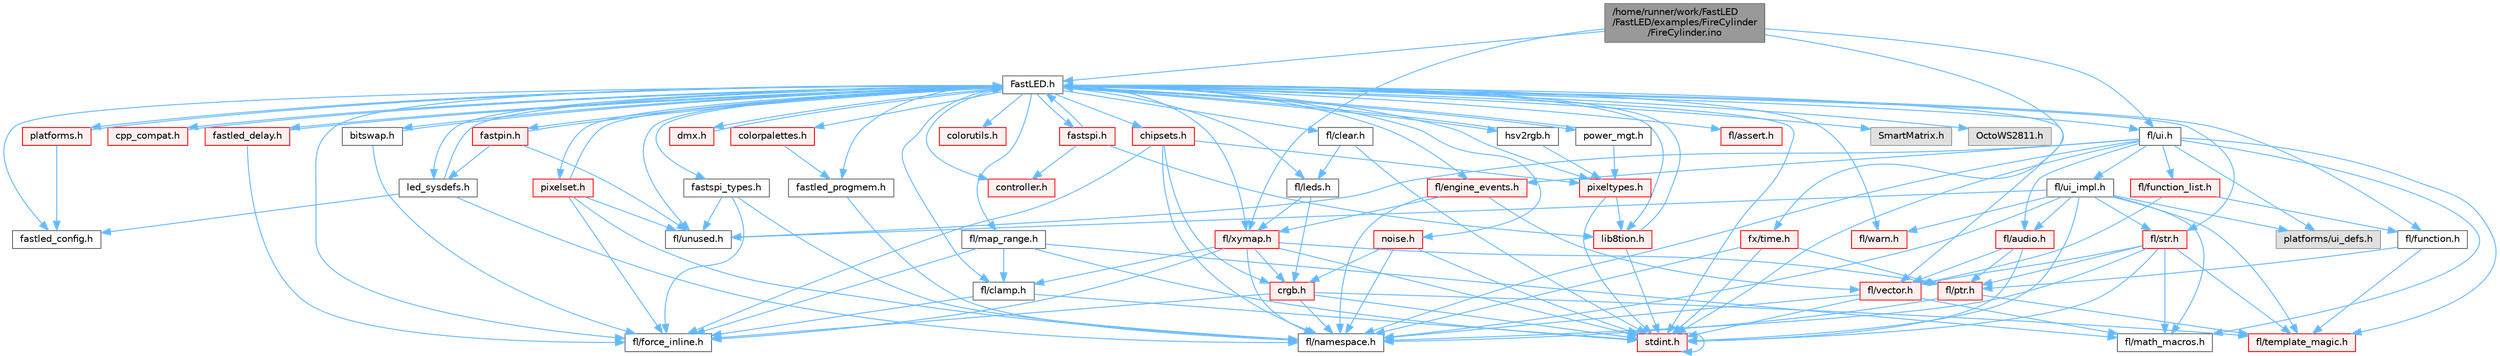 digraph "/home/runner/work/FastLED/FastLED/examples/FireCylinder/FireCylinder.ino"
{
 // INTERACTIVE_SVG=YES
 // LATEX_PDF_SIZE
  bgcolor="transparent";
  edge [fontname=Helvetica,fontsize=10,labelfontname=Helvetica,labelfontsize=10];
  node [fontname=Helvetica,fontsize=10,shape=box,height=0.2,width=0.4];
  Node1 [id="Node000001",label="/home/runner/work/FastLED\l/FastLED/examples/FireCylinder\l/FireCylinder.ino",height=0.2,width=0.4,color="gray40", fillcolor="grey60", style="filled", fontcolor="black",tooltip=" "];
  Node1 -> Node2 [id="edge1_Node000001_Node000002",color="steelblue1",style="solid",tooltip=" "];
  Node2 [id="Node000002",label="FastLED.h",height=0.2,width=0.4,color="grey40", fillcolor="white", style="filled",URL="$db/d97/_fast_l_e_d_8h.html",tooltip="central include file for FastLED, defines the CFastLED class/object"];
  Node2 -> Node3 [id="edge2_Node000002_Node000003",color="steelblue1",style="solid",tooltip=" "];
  Node3 [id="Node000003",label="stdint.h",height=0.2,width=0.4,color="red", fillcolor="#FFF0F0", style="filled",URL="$df/dd8/stdint_8h.html",tooltip=" "];
  Node3 -> Node3 [id="edge3_Node000003_Node000003",color="steelblue1",style="solid",tooltip=" "];
  Node2 -> Node5 [id="edge4_Node000002_Node000005",color="steelblue1",style="solid",tooltip=" "];
  Node5 [id="Node000005",label="SmartMatrix.h",height=0.2,width=0.4,color="grey60", fillcolor="#E0E0E0", style="filled",tooltip=" "];
  Node2 -> Node6 [id="edge5_Node000002_Node000006",color="steelblue1",style="solid",tooltip=" "];
  Node6 [id="Node000006",label="OctoWS2811.h",height=0.2,width=0.4,color="grey60", fillcolor="#E0E0E0", style="filled",tooltip=" "];
  Node2 -> Node7 [id="edge6_Node000002_Node000007",color="steelblue1",style="solid",tooltip=" "];
  Node7 [id="Node000007",label="fl/force_inline.h",height=0.2,width=0.4,color="grey40", fillcolor="white", style="filled",URL="$d4/d64/force__inline_8h.html",tooltip=" "];
  Node2 -> Node8 [id="edge7_Node000002_Node000008",color="steelblue1",style="solid",tooltip=" "];
  Node8 [id="Node000008",label="cpp_compat.h",height=0.2,width=0.4,color="red", fillcolor="#FFF0F0", style="filled",URL="$d9/d13/cpp__compat_8h.html",tooltip="Compatibility functions based on C++ version."];
  Node8 -> Node2 [id="edge8_Node000008_Node000002",color="steelblue1",style="solid",tooltip=" "];
  Node2 -> Node10 [id="edge9_Node000002_Node000010",color="steelblue1",style="solid",tooltip=" "];
  Node10 [id="Node000010",label="fastled_config.h",height=0.2,width=0.4,color="grey40", fillcolor="white", style="filled",URL="$d5/d11/fastled__config_8h.html",tooltip="Contains definitions that can be used to configure FastLED at compile time."];
  Node2 -> Node11 [id="edge10_Node000002_Node000011",color="steelblue1",style="solid",tooltip=" "];
  Node11 [id="Node000011",label="led_sysdefs.h",height=0.2,width=0.4,color="grey40", fillcolor="white", style="filled",URL="$d9/d3e/led__sysdefs_8h.html",tooltip="Determines which platform system definitions to include."];
  Node11 -> Node2 [id="edge11_Node000011_Node000002",color="steelblue1",style="solid",tooltip=" "];
  Node11 -> Node10 [id="edge12_Node000011_Node000010",color="steelblue1",style="solid",tooltip=" "];
  Node11 -> Node12 [id="edge13_Node000011_Node000012",color="steelblue1",style="solid",tooltip=" "];
  Node12 [id="Node000012",label="fl/namespace.h",height=0.2,width=0.4,color="grey40", fillcolor="white", style="filled",URL="$df/d2a/namespace_8h.html",tooltip="Implements the FastLED namespace macros."];
  Node2 -> Node13 [id="edge14_Node000002_Node000013",color="steelblue1",style="solid",tooltip=" "];
  Node13 [id="Node000013",label="fastled_delay.h",height=0.2,width=0.4,color="red", fillcolor="#FFF0F0", style="filled",URL="$d0/da8/fastled__delay_8h.html",tooltip="Utility functions and classes for managing delay cycles."];
  Node13 -> Node2 [id="edge15_Node000013_Node000002",color="steelblue1",style="solid",tooltip=" "];
  Node13 -> Node7 [id="edge16_Node000013_Node000007",color="steelblue1",style="solid",tooltip=" "];
  Node2 -> Node15 [id="edge17_Node000002_Node000015",color="steelblue1",style="solid",tooltip=" "];
  Node15 [id="Node000015",label="bitswap.h",height=0.2,width=0.4,color="grey40", fillcolor="white", style="filled",URL="$de/ded/bitswap_8h.html",tooltip="Functions for doing a rotation of bits/bytes used by parallel output."];
  Node15 -> Node2 [id="edge18_Node000015_Node000002",color="steelblue1",style="solid",tooltip=" "];
  Node15 -> Node7 [id="edge19_Node000015_Node000007",color="steelblue1",style="solid",tooltip=" "];
  Node2 -> Node16 [id="edge20_Node000002_Node000016",color="steelblue1",style="solid",tooltip=" "];
  Node16 [id="Node000016",label="controller.h",height=0.2,width=0.4,color="red", fillcolor="#FFF0F0", style="filled",URL="$d2/dd9/controller_8h.html",tooltip="deprecated: base definitions used by led controllers for writing out led data"];
  Node2 -> Node68 [id="edge21_Node000002_Node000068",color="steelblue1",style="solid",tooltip=" "];
  Node68 [id="Node000068",label="fastpin.h",height=0.2,width=0.4,color="red", fillcolor="#FFF0F0", style="filled",URL="$db/d65/fastpin_8h.html",tooltip="Class base definitions for defining fast pin access."];
  Node68 -> Node2 [id="edge22_Node000068_Node000002",color="steelblue1",style="solid",tooltip=" "];
  Node68 -> Node11 [id="edge23_Node000068_Node000011",color="steelblue1",style="solid",tooltip=" "];
  Node68 -> Node55 [id="edge24_Node000068_Node000055",color="steelblue1",style="solid",tooltip=" "];
  Node55 [id="Node000055",label="fl/unused.h",height=0.2,width=0.4,color="grey40", fillcolor="white", style="filled",URL="$d8/d4b/unused_8h.html",tooltip=" "];
  Node2 -> Node69 [id="edge25_Node000002_Node000069",color="steelblue1",style="solid",tooltip=" "];
  Node69 [id="Node000069",label="fastspi_types.h",height=0.2,width=0.4,color="grey40", fillcolor="white", style="filled",URL="$d2/ddb/fastspi__types_8h.html",tooltip="Data types and constants used by SPI interfaces."];
  Node69 -> Node7 [id="edge26_Node000069_Node000007",color="steelblue1",style="solid",tooltip=" "];
  Node69 -> Node12 [id="edge27_Node000069_Node000012",color="steelblue1",style="solid",tooltip=" "];
  Node69 -> Node55 [id="edge28_Node000069_Node000055",color="steelblue1",style="solid",tooltip=" "];
  Node2 -> Node70 [id="edge29_Node000002_Node000070",color="steelblue1",style="solid",tooltip=" "];
  Node70 [id="Node000070",label="dmx.h",height=0.2,width=0.4,color="red", fillcolor="#FFF0F0", style="filled",URL="$d3/de1/dmx_8h.html",tooltip="Defines the DMX512-based LED controllers."];
  Node70 -> Node2 [id="edge30_Node000070_Node000002",color="steelblue1",style="solid",tooltip=" "];
  Node2 -> Node73 [id="edge31_Node000002_Node000073",color="steelblue1",style="solid",tooltip=" "];
  Node73 [id="Node000073",label="platforms.h",height=0.2,width=0.4,color="red", fillcolor="#FFF0F0", style="filled",URL="$da/dc9/platforms_8h.html",tooltip="Determines which platforms headers to include."];
  Node73 -> Node2 [id="edge32_Node000073_Node000002",color="steelblue1",style="solid",tooltip=" "];
  Node73 -> Node10 [id="edge33_Node000073_Node000010",color="steelblue1",style="solid",tooltip=" "];
  Node2 -> Node75 [id="edge34_Node000002_Node000075",color="steelblue1",style="solid",tooltip=" "];
  Node75 [id="Node000075",label="fastled_progmem.h",height=0.2,width=0.4,color="grey40", fillcolor="white", style="filled",URL="$df/dab/fastled__progmem_8h.html",tooltip="Wrapper definitions to allow seamless use of PROGMEM in environments that have it."];
  Node75 -> Node12 [id="edge35_Node000075_Node000012",color="steelblue1",style="solid",tooltip=" "];
  Node2 -> Node19 [id="edge36_Node000002_Node000019",color="steelblue1",style="solid",tooltip=" "];
  Node19 [id="Node000019",label="lib8tion.h",height=0.2,width=0.4,color="red", fillcolor="#FFF0F0", style="filled",URL="$df/da5/lib8tion_8h.html",tooltip="Fast, efficient 8-bit math functions specifically designed for high-performance LED programming."];
  Node19 -> Node2 [id="edge37_Node000019_Node000002",color="steelblue1",style="solid",tooltip=" "];
  Node19 -> Node3 [id="edge38_Node000019_Node000003",color="steelblue1",style="solid",tooltip=" "];
  Node2 -> Node18 [id="edge39_Node000002_Node000018",color="steelblue1",style="solid",tooltip=" "];
  Node18 [id="Node000018",label="pixeltypes.h",height=0.2,width=0.4,color="red", fillcolor="#FFF0F0", style="filled",URL="$d2/dba/pixeltypes_8h.html",tooltip="Includes defintions for RGB and HSV pixels."];
  Node18 -> Node3 [id="edge40_Node000018_Node000003",color="steelblue1",style="solid",tooltip=" "];
  Node18 -> Node19 [id="edge41_Node000018_Node000019",color="steelblue1",style="solid",tooltip=" "];
  Node2 -> Node76 [id="edge42_Node000002_Node000076",color="steelblue1",style="solid",tooltip=" "];
  Node76 [id="Node000076",label="hsv2rgb.h",height=0.2,width=0.4,color="grey40", fillcolor="white", style="filled",URL="$de/d9a/hsv2rgb_8h.html",tooltip="Functions to convert from the HSV colorspace to the RGB colorspace."];
  Node76 -> Node2 [id="edge43_Node000076_Node000002",color="steelblue1",style="solid",tooltip=" "];
  Node76 -> Node18 [id="edge44_Node000076_Node000018",color="steelblue1",style="solid",tooltip=" "];
  Node2 -> Node77 [id="edge45_Node000002_Node000077",color="steelblue1",style="solid",tooltip=" "];
  Node77 [id="Node000077",label="colorutils.h",height=0.2,width=0.4,color="red", fillcolor="#FFF0F0", style="filled",URL="$d1/dfb/colorutils_8h.html",tooltip=" "];
  Node2 -> Node83 [id="edge46_Node000002_Node000083",color="steelblue1",style="solid",tooltip=" "];
  Node83 [id="Node000083",label="pixelset.h",height=0.2,width=0.4,color="red", fillcolor="#FFF0F0", style="filled",URL="$d4/d46/pixelset_8h.html",tooltip="Declares classes for managing logical groups of LEDs."];
  Node83 -> Node7 [id="edge47_Node000083_Node000007",color="steelblue1",style="solid",tooltip=" "];
  Node83 -> Node12 [id="edge48_Node000083_Node000012",color="steelblue1",style="solid",tooltip=" "];
  Node83 -> Node55 [id="edge49_Node000083_Node000055",color="steelblue1",style="solid",tooltip=" "];
  Node83 -> Node2 [id="edge50_Node000083_Node000002",color="steelblue1",style="solid",tooltip=" "];
  Node2 -> Node85 [id="edge51_Node000002_Node000085",color="steelblue1",style="solid",tooltip=" "];
  Node85 [id="Node000085",label="colorpalettes.h",height=0.2,width=0.4,color="red", fillcolor="#FFF0F0", style="filled",URL="$dc/dcc/colorpalettes_8h.html",tooltip="Declarations for the predefined color palettes supplied by FastLED."];
  Node85 -> Node75 [id="edge52_Node000085_Node000075",color="steelblue1",style="solid",tooltip=" "];
  Node2 -> Node86 [id="edge53_Node000002_Node000086",color="steelblue1",style="solid",tooltip=" "];
  Node86 [id="Node000086",label="noise.h",height=0.2,width=0.4,color="red", fillcolor="#FFF0F0", style="filled",URL="$d1/d31/noise_8h.html",tooltip="Functions to generate and fill arrays with noise."];
  Node86 -> Node3 [id="edge54_Node000086_Node000003",color="steelblue1",style="solid",tooltip=" "];
  Node86 -> Node41 [id="edge55_Node000086_Node000041",color="steelblue1",style="solid",tooltip=" "];
  Node41 [id="Node000041",label="crgb.h",height=0.2,width=0.4,color="red", fillcolor="#FFF0F0", style="filled",URL="$db/dd1/crgb_8h.html",tooltip="Defines the red, green, and blue (RGB) pixel struct."];
  Node41 -> Node3 [id="edge56_Node000041_Node000003",color="steelblue1",style="solid",tooltip=" "];
  Node41 -> Node12 [id="edge57_Node000041_Node000012",color="steelblue1",style="solid",tooltip=" "];
  Node41 -> Node7 [id="edge58_Node000041_Node000007",color="steelblue1",style="solid",tooltip=" "];
  Node41 -> Node33 [id="edge59_Node000041_Node000033",color="steelblue1",style="solid",tooltip=" "];
  Node33 [id="Node000033",label="fl/template_magic.h",height=0.2,width=0.4,color="red", fillcolor="#FFF0F0", style="filled",URL="$d8/d0c/template__magic_8h.html",tooltip=" "];
  Node86 -> Node12 [id="edge60_Node000086_Node000012",color="steelblue1",style="solid",tooltip=" "];
  Node2 -> Node87 [id="edge61_Node000002_Node000087",color="steelblue1",style="solid",tooltip=" "];
  Node87 [id="Node000087",label="power_mgt.h",height=0.2,width=0.4,color="grey40", fillcolor="white", style="filled",URL="$dc/d5b/power__mgt_8h.html",tooltip="Functions to limit the power used by FastLED."];
  Node87 -> Node2 [id="edge62_Node000087_Node000002",color="steelblue1",style="solid",tooltip=" "];
  Node87 -> Node18 [id="edge63_Node000087_Node000018",color="steelblue1",style="solid",tooltip=" "];
  Node2 -> Node88 [id="edge64_Node000002_Node000088",color="steelblue1",style="solid",tooltip=" "];
  Node88 [id="Node000088",label="fastspi.h",height=0.2,width=0.4,color="red", fillcolor="#FFF0F0", style="filled",URL="$d6/ddc/fastspi_8h.html",tooltip="Serial peripheral interface (SPI) definitions per platform."];
  Node88 -> Node2 [id="edge65_Node000088_Node000002",color="steelblue1",style="solid",tooltip=" "];
  Node88 -> Node16 [id="edge66_Node000088_Node000016",color="steelblue1",style="solid",tooltip=" "];
  Node88 -> Node19 [id="edge67_Node000088_Node000019",color="steelblue1",style="solid",tooltip=" "];
  Node2 -> Node90 [id="edge68_Node000002_Node000090",color="steelblue1",style="solid",tooltip=" "];
  Node90 [id="Node000090",label="chipsets.h",height=0.2,width=0.4,color="red", fillcolor="#FFF0F0", style="filled",URL="$db/d66/chipsets_8h.html",tooltip="Contains the bulk of the definitions for the various LED chipsets supported."];
  Node90 -> Node18 [id="edge69_Node000090_Node000018",color="steelblue1",style="solid",tooltip=" "];
  Node90 -> Node7 [id="edge70_Node000090_Node000007",color="steelblue1",style="solid",tooltip=" "];
  Node90 -> Node41 [id="edge71_Node000090_Node000041",color="steelblue1",style="solid",tooltip=" "];
  Node90 -> Node12 [id="edge72_Node000090_Node000012",color="steelblue1",style="solid",tooltip=" "];
  Node2 -> Node56 [id="edge73_Node000002_Node000056",color="steelblue1",style="solid",tooltip=" "];
  Node56 [id="Node000056",label="fl/engine_events.h",height=0.2,width=0.4,color="red", fillcolor="#FFF0F0", style="filled",URL="$db/dc0/engine__events_8h.html",tooltip=" "];
  Node56 -> Node12 [id="edge74_Node000056_Node000012",color="steelblue1",style="solid",tooltip=" "];
  Node56 -> Node35 [id="edge75_Node000056_Node000035",color="steelblue1",style="solid",tooltip=" "];
  Node35 [id="Node000035",label="fl/vector.h",height=0.2,width=0.4,color="red", fillcolor="#FFF0F0", style="filled",URL="$d6/d68/vector_8h.html",tooltip=" "];
  Node35 -> Node3 [id="edge76_Node000035_Node000003",color="steelblue1",style="solid",tooltip=" "];
  Node35 -> Node30 [id="edge77_Node000035_Node000030",color="steelblue1",style="solid",tooltip=" "];
  Node30 [id="Node000030",label="fl/math_macros.h",height=0.2,width=0.4,color="grey40", fillcolor="white", style="filled",URL="$d8/db8/math__macros_8h.html",tooltip=" "];
  Node35 -> Node12 [id="edge78_Node000035_Node000012",color="steelblue1",style="solid",tooltip=" "];
  Node56 -> Node65 [id="edge79_Node000056_Node000065",color="steelblue1",style="solid",tooltip=" "];
  Node65 [id="Node000065",label="fl/xymap.h",height=0.2,width=0.4,color="red", fillcolor="#FFF0F0", style="filled",URL="$da/d61/xymap_8h.html",tooltip=" "];
  Node65 -> Node3 [id="edge80_Node000065_Node000003",color="steelblue1",style="solid",tooltip=" "];
  Node65 -> Node41 [id="edge81_Node000065_Node000041",color="steelblue1",style="solid",tooltip=" "];
  Node65 -> Node28 [id="edge82_Node000065_Node000028",color="steelblue1",style="solid",tooltip=" "];
  Node28 [id="Node000028",label="fl/clamp.h",height=0.2,width=0.4,color="grey40", fillcolor="white", style="filled",URL="$d6/dd3/clamp_8h.html",tooltip=" "];
  Node28 -> Node3 [id="edge83_Node000028_Node000003",color="steelblue1",style="solid",tooltip=" "];
  Node28 -> Node7 [id="edge84_Node000028_Node000007",color="steelblue1",style="solid",tooltip=" "];
  Node65 -> Node7 [id="edge85_Node000065_Node000007",color="steelblue1",style="solid",tooltip=" "];
  Node65 -> Node12 [id="edge86_Node000065_Node000012",color="steelblue1",style="solid",tooltip=" "];
  Node65 -> Node31 [id="edge87_Node000065_Node000031",color="steelblue1",style="solid",tooltip=" "];
  Node31 [id="Node000031",label="fl/ptr.h",height=0.2,width=0.4,color="red", fillcolor="#FFF0F0", style="filled",URL="$dd/d98/ptr_8h.html",tooltip=" "];
  Node31 -> Node12 [id="edge88_Node000031_Node000012",color="steelblue1",style="solid",tooltip=" "];
  Node31 -> Node33 [id="edge89_Node000031_Node000033",color="steelblue1",style="solid",tooltip=" "];
  Node2 -> Node91 [id="edge90_Node000002_Node000091",color="steelblue1",style="solid",tooltip=" "];
  Node91 [id="Node000091",label="fl/leds.h",height=0.2,width=0.4,color="grey40", fillcolor="white", style="filled",URL="$da/d78/leds_8h.html",tooltip=" "];
  Node91 -> Node41 [id="edge91_Node000091_Node000041",color="steelblue1",style="solid",tooltip=" "];
  Node91 -> Node65 [id="edge92_Node000091_Node000065",color="steelblue1",style="solid",tooltip=" "];
  Node2 -> Node25 [id="edge93_Node000002_Node000025",color="steelblue1",style="solid",tooltip=" "];
  Node25 [id="Node000025",label="fl/str.h",height=0.2,width=0.4,color="red", fillcolor="#FFF0F0", style="filled",URL="$d1/d93/str_8h.html",tooltip=" "];
  Node25 -> Node3 [id="edge94_Node000025_Node000003",color="steelblue1",style="solid",tooltip=" "];
  Node25 -> Node30 [id="edge95_Node000025_Node000030",color="steelblue1",style="solid",tooltip=" "];
  Node25 -> Node12 [id="edge96_Node000025_Node000012",color="steelblue1",style="solid",tooltip=" "];
  Node25 -> Node31 [id="edge97_Node000025_Node000031",color="steelblue1",style="solid",tooltip=" "];
  Node25 -> Node33 [id="edge98_Node000025_Node000033",color="steelblue1",style="solid",tooltip=" "];
  Node25 -> Node35 [id="edge99_Node000025_Node000035",color="steelblue1",style="solid",tooltip=" "];
  Node2 -> Node65 [id="edge100_Node000002_Node000065",color="steelblue1",style="solid",tooltip=" "];
  Node2 -> Node28 [id="edge101_Node000002_Node000028",color="steelblue1",style="solid",tooltip=" "];
  Node2 -> Node29 [id="edge102_Node000002_Node000029",color="steelblue1",style="solid",tooltip=" "];
  Node29 [id="Node000029",label="fl/map_range.h",height=0.2,width=0.4,color="grey40", fillcolor="white", style="filled",URL="$d1/d47/map__range_8h.html",tooltip=" "];
  Node29 -> Node3 [id="edge103_Node000029_Node000003",color="steelblue1",style="solid",tooltip=" "];
  Node29 -> Node28 [id="edge104_Node000029_Node000028",color="steelblue1",style="solid",tooltip=" "];
  Node29 -> Node7 [id="edge105_Node000029_Node000007",color="steelblue1",style="solid",tooltip=" "];
  Node29 -> Node30 [id="edge106_Node000029_Node000030",color="steelblue1",style="solid",tooltip=" "];
  Node2 -> Node92 [id="edge107_Node000002_Node000092",color="steelblue1",style="solid",tooltip=" "];
  Node92 [id="Node000092",label="fl/warn.h",height=0.2,width=0.4,color="red", fillcolor="#FFF0F0", style="filled",URL="$de/d77/warn_8h.html",tooltip=" "];
  Node2 -> Node61 [id="edge108_Node000002_Node000061",color="steelblue1",style="solid",tooltip=" "];
  Node61 [id="Node000061",label="fl/assert.h",height=0.2,width=0.4,color="red", fillcolor="#FFF0F0", style="filled",URL="$dc/da7/assert_8h.html",tooltip=" "];
  Node2 -> Node55 [id="edge109_Node000002_Node000055",color="steelblue1",style="solid",tooltip=" "];
  Node2 -> Node35 [id="edge110_Node000002_Node000035",color="steelblue1",style="solid",tooltip=" "];
  Node2 -> Node95 [id="edge111_Node000002_Node000095",color="steelblue1",style="solid",tooltip=" "];
  Node95 [id="Node000095",label="fl/function.h",height=0.2,width=0.4,color="grey40", fillcolor="white", style="filled",URL="$dd/d67/function_8h.html",tooltip=" "];
  Node95 -> Node31 [id="edge112_Node000095_Node000031",color="steelblue1",style="solid",tooltip=" "];
  Node95 -> Node33 [id="edge113_Node000095_Node000033",color="steelblue1",style="solid",tooltip=" "];
  Node2 -> Node96 [id="edge114_Node000002_Node000096",color="steelblue1",style="solid",tooltip=" "];
  Node96 [id="Node000096",label="fl/clear.h",height=0.2,width=0.4,color="grey40", fillcolor="white", style="filled",URL="$df/db0/clear_8h.html",tooltip=" "];
  Node96 -> Node91 [id="edge115_Node000096_Node000091",color="steelblue1",style="solid",tooltip=" "];
  Node96 -> Node3 [id="edge116_Node000096_Node000003",color="steelblue1",style="solid",tooltip=" "];
  Node2 -> Node97 [id="edge117_Node000002_Node000097",color="steelblue1",style="solid",tooltip=" "];
  Node97 [id="Node000097",label="fl/ui.h",height=0.2,width=0.4,color="grey40", fillcolor="white", style="filled",URL="$d9/d3b/ui_8h.html",tooltip=" "];
  Node97 -> Node3 [id="edge118_Node000097_Node000003",color="steelblue1",style="solid",tooltip=" "];
  Node97 -> Node98 [id="edge119_Node000097_Node000098",color="steelblue1",style="solid",tooltip=" "];
  Node98 [id="Node000098",label="fl/audio.h",height=0.2,width=0.4,color="red", fillcolor="#FFF0F0", style="filled",URL="$da/d09/audio_8h.html",tooltip=" "];
  Node98 -> Node31 [id="edge120_Node000098_Node000031",color="steelblue1",style="solid",tooltip=" "];
  Node98 -> Node35 [id="edge121_Node000098_Node000035",color="steelblue1",style="solid",tooltip=" "];
  Node98 -> Node3 [id="edge122_Node000098_Node000003",color="steelblue1",style="solid",tooltip=" "];
  Node97 -> Node56 [id="edge123_Node000097_Node000056",color="steelblue1",style="solid",tooltip=" "];
  Node97 -> Node101 [id="edge124_Node000097_Node000101",color="steelblue1",style="solid",tooltip=" "];
  Node101 [id="Node000101",label="fl/function_list.h",height=0.2,width=0.4,color="red", fillcolor="#FFF0F0", style="filled",URL="$d0/d64/function__list_8h.html",tooltip=" "];
  Node101 -> Node95 [id="edge125_Node000101_Node000095",color="steelblue1",style="solid",tooltip=" "];
  Node101 -> Node35 [id="edge126_Node000101_Node000035",color="steelblue1",style="solid",tooltip=" "];
  Node97 -> Node30 [id="edge127_Node000097_Node000030",color="steelblue1",style="solid",tooltip=" "];
  Node97 -> Node12 [id="edge128_Node000097_Node000012",color="steelblue1",style="solid",tooltip=" "];
  Node97 -> Node33 [id="edge129_Node000097_Node000033",color="steelblue1",style="solid",tooltip=" "];
  Node97 -> Node102 [id="edge130_Node000097_Node000102",color="steelblue1",style="solid",tooltip=" "];
  Node102 [id="Node000102",label="fl/ui_impl.h",height=0.2,width=0.4,color="grey40", fillcolor="white", style="filled",URL="$d6/dc0/ui__impl_8h.html",tooltip=" "];
  Node102 -> Node3 [id="edge131_Node000102_Node000003",color="steelblue1",style="solid",tooltip=" "];
  Node102 -> Node98 [id="edge132_Node000102_Node000098",color="steelblue1",style="solid",tooltip=" "];
  Node102 -> Node30 [id="edge133_Node000102_Node000030",color="steelblue1",style="solid",tooltip=" "];
  Node102 -> Node12 [id="edge134_Node000102_Node000012",color="steelblue1",style="solid",tooltip=" "];
  Node102 -> Node25 [id="edge135_Node000102_Node000025",color="steelblue1",style="solid",tooltip=" "];
  Node102 -> Node33 [id="edge136_Node000102_Node000033",color="steelblue1",style="solid",tooltip=" "];
  Node102 -> Node55 [id="edge137_Node000102_Node000055",color="steelblue1",style="solid",tooltip=" "];
  Node102 -> Node92 [id="edge138_Node000102_Node000092",color="steelblue1",style="solid",tooltip=" "];
  Node102 -> Node103 [id="edge139_Node000102_Node000103",color="steelblue1",style="solid",tooltip=" "];
  Node103 [id="Node000103",label="platforms/ui_defs.h",height=0.2,width=0.4,color="grey60", fillcolor="#E0E0E0", style="filled",tooltip=" "];
  Node97 -> Node55 [id="edge140_Node000097_Node000055",color="steelblue1",style="solid",tooltip=" "];
  Node97 -> Node103 [id="edge141_Node000097_Node000103",color="steelblue1",style="solid",tooltip=" "];
  Node1 -> Node97 [id="edge142_Node000001_Node000097",color="steelblue1",style="solid",tooltip=" "];
  Node1 -> Node65 [id="edge143_Node000001_Node000065",color="steelblue1",style="solid",tooltip=" "];
  Node1 -> Node104 [id="edge144_Node000001_Node000104",color="steelblue1",style="solid",tooltip=" "];
  Node104 [id="Node000104",label="fx/time.h",height=0.2,width=0.4,color="red", fillcolor="#FFF0F0", style="filled",URL="$de/df7/time_8h.html",tooltip=" "];
  Node104 -> Node3 [id="edge145_Node000104_Node000003",color="steelblue1",style="solid",tooltip=" "];
  Node104 -> Node12 [id="edge146_Node000104_Node000012",color="steelblue1",style="solid",tooltip=" "];
  Node104 -> Node31 [id="edge147_Node000104_Node000031",color="steelblue1",style="solid",tooltip=" "];
}
